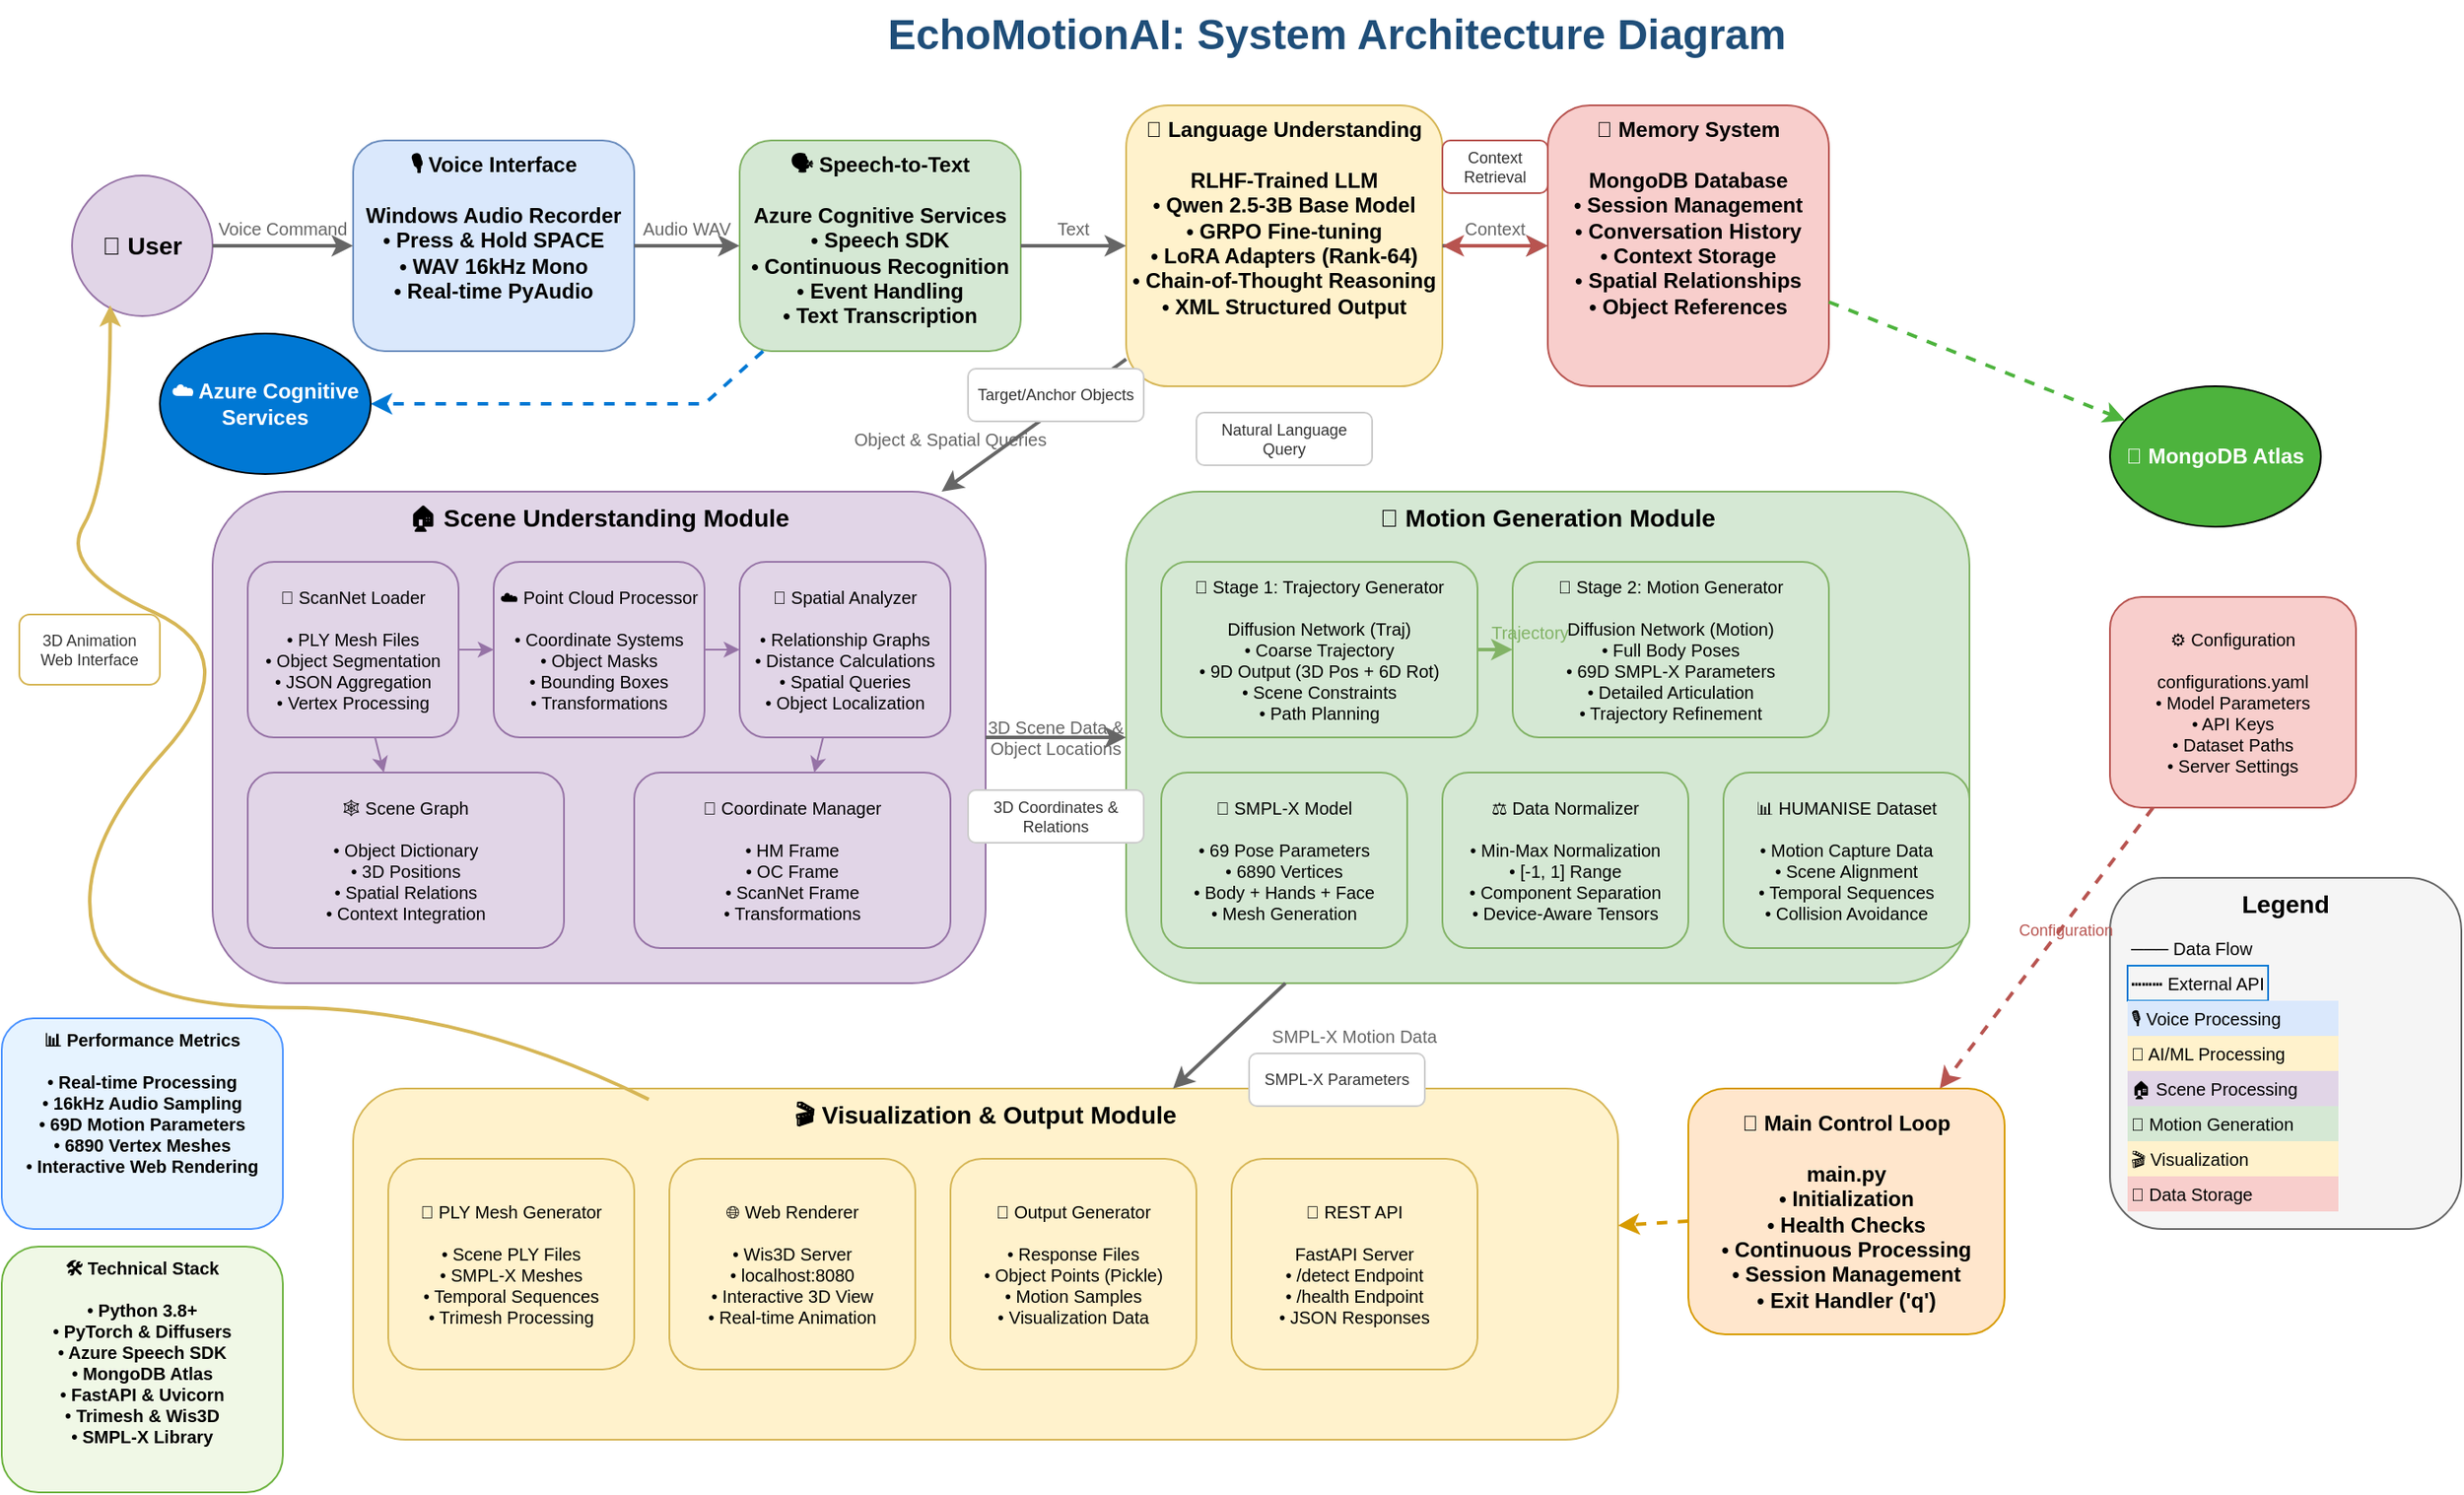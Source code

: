 <mxfile version="28.1.0">
  <diagram id="EchoMotionAI-Architecture" name="EchoMotionAI System Architecture">
    <mxGraphModel dx="2026" dy="1123" grid="1" gridSize="10" guides="1" tooltips="1" connect="1" arrows="1" fold="1" page="1" pageScale="1" pageWidth="1600" pageHeight="1200" math="0" shadow="0">
      <root>
        <mxCell id="0" />
        <mxCell id="1" parent="0" />
        <mxCell id="title" value="EchoMotionAI: System Architecture Diagram" style="text;html=1;strokeColor=none;fillColor=none;align=center;verticalAlign=middle;whiteSpace=wrap;rounded=0;fontSize=24;fontStyle=1;fontColor=#1f4e79;" parent="1" vertex="1">
          <mxGeometry x="400" y="20" width="800" height="40" as="geometry" />
        </mxCell>
        <mxCell id="user" value="👤 User" style="ellipse;whiteSpace=wrap;html=1;aspect=fixed;fillColor=#e1d5e7;strokeColor=#9673a6;fontSize=14;fontStyle=1;" parent="1" vertex="1">
          <mxGeometry x="80" y="120" width="80" height="80" as="geometry" />
        </mxCell>
        <mxCell id="voiceInterface" value="🎙️ Voice Interface&#xa;&#xa;Windows Audio Recorder&#xa;• Press &amp; Hold SPACE&#xa;• WAV 16kHz Mono&#xa;• Real-time PyAudio" style="rounded=1;whiteSpace=wrap;html=1;fillColor=#dae8fc;strokeColor=#6c8ebf;fontSize=12;verticalAlign=top;fontStyle=1;" parent="1" vertex="1">
          <mxGeometry x="240" y="100" width="160" height="120" as="geometry" />
        </mxCell>
        <mxCell id="speechToText" value="🗣️ Speech-to-Text&#xa;&#xa;Azure Cognitive Services&#xa;• Speech SDK&#xa;• Continuous Recognition&#xa;• Event Handling&#xa;• Text Transcription" style="rounded=1;whiteSpace=wrap;html=1;fillColor=#d5e8d4;strokeColor=#82b366;fontSize=12;verticalAlign=top;fontStyle=1;" parent="1" vertex="1">
          <mxGeometry x="460" y="100" width="160" height="120" as="geometry" />
        </mxCell>
        <mxCell id="languageUnderstanding" value="🧠 Language Understanding&#xa;&#xa;RLHF-Trained LLM&#xa;• Qwen 2.5-3B Base Model&#xa;• GRPO Fine-tuning&#xa;• LoRA Adapters (Rank-64)&#xa;• Chain-of-Thought Reasoning&#xa;• XML Structured Output" style="rounded=1;whiteSpace=wrap;html=1;fillColor=#fff2cc;strokeColor=#d6b656;fontSize=12;verticalAlign=top;fontStyle=1;" parent="1" vertex="1">
          <mxGeometry x="680" y="80" width="180" height="160" as="geometry" />
        </mxCell>
        <mxCell id="memorySystem" value="💾 Memory System&#xa;&#xa;MongoDB Database&#xa;• Session Management&#xa;• Conversation History&#xa;• Context Storage&#xa;• Spatial Relationships&#xa;• Object References" style="rounded=1;whiteSpace=wrap;html=1;fillColor=#f8cecc;strokeColor=#b85450;fontSize=12;verticalAlign=top;fontStyle=1;" parent="1" vertex="1">
          <mxGeometry x="920" y="80" width="160" height="160" as="geometry" />
        </mxCell>
        <mxCell id="sceneModule" value="🏠 Scene Understanding Module" style="rounded=1;whiteSpace=wrap;html=1;fillColor=#e1d5e7;strokeColor=#9673a6;fontSize=14;fontStyle=1;verticalAlign=top;" parent="1" vertex="1">
          <mxGeometry x="160" y="300" width="440" height="280" as="geometry" />
        </mxCell>
        <mxCell id="scanNetLoader" value="📁 ScanNet Loader&#xa;&#xa;• PLY Mesh Files&#xa;• Object Segmentation&#xa;• JSON Aggregation&#xa;• Vertex Processing" style="rounded=1;whiteSpace=wrap;html=1;fillColor=#e1d5e7;strokeColor=#9673a6;fontSize=10;" parent="1" vertex="1">
          <mxGeometry x="180" y="340" width="120" height="100" as="geometry" />
        </mxCell>
        <mxCell id="pointCloudProcessor" value="☁️ Point Cloud Processor&#xa;&#xa;• Coordinate Systems&#xa;• Object Masks&#xa;• Bounding Boxes&#xa;• Transformations" style="rounded=1;whiteSpace=wrap;html=1;fillColor=#e1d5e7;strokeColor=#9673a6;fontSize=10;" parent="1" vertex="1">
          <mxGeometry x="320" y="340" width="120" height="100" as="geometry" />
        </mxCell>
        <mxCell id="spatialAnalyzer" value="📐 Spatial Analyzer&#xa;&#xa;• Relationship Graphs&#xa;• Distance Calculations&#xa;• Spatial Queries&#xa;• Object Localization" style="rounded=1;whiteSpace=wrap;html=1;fillColor=#e1d5e7;strokeColor=#9673a6;fontSize=10;" parent="1" vertex="1">
          <mxGeometry x="460" y="340" width="120" height="100" as="geometry" />
        </mxCell>
        <mxCell id="sceneGraph" value="🕸️ Scene Graph&#xa;&#xa;• Object Dictionary&#xa;• 3D Positions&#xa;• Spatial Relations&#xa;• Context Integration" style="rounded=1;whiteSpace=wrap;html=1;fillColor=#e1d5e7;strokeColor=#9673a6;fontSize=10;" parent="1" vertex="1">
          <mxGeometry x="180" y="460" width="180" height="100" as="geometry" />
        </mxCell>
        <mxCell id="coordinateManager" value="🧭 Coordinate Manager&#xa;&#xa;• HM Frame&#xa;• OC Frame&#xa;• ScanNet Frame&#xa;• Transformations" style="rounded=1;whiteSpace=wrap;html=1;fillColor=#e1d5e7;strokeColor=#9673a6;fontSize=10;" parent="1" vertex="1">
          <mxGeometry x="400" y="460" width="180" height="100" as="geometry" />
        </mxCell>
        <mxCell id="motionModule" value="🏃 Motion Generation Module" style="rounded=1;whiteSpace=wrap;html=1;fillColor=#d5e8d4;strokeColor=#82b366;fontSize=14;fontStyle=1;verticalAlign=top;" parent="1" vertex="1">
          <mxGeometry x="680" y="300" width="480" height="280" as="geometry" />
        </mxCell>
        <mxCell id="stage1Diffuser" value="🎯 Stage 1: Trajectory Generator&#xa;&#xa;Diffusion Network (Traj)&#xa;• Coarse Trajectory&#xa;• 9D Output (3D Pos + 6D Rot)&#xa;• Scene Constraints&#xa;• Path Planning" style="rounded=1;whiteSpace=wrap;html=1;fillColor=#d5e8d4;strokeColor=#82b366;fontSize=10;" parent="1" vertex="1">
          <mxGeometry x="700" y="340" width="180" height="100" as="geometry" />
        </mxCell>
        <mxCell id="stage2Diffuser" value="🤸 Stage 2: Motion Generator&#xa;&#xa;Diffusion Network (Motion)&#xa;• Full Body Poses&#xa;• 69D SMPL-X Parameters&#xa;• Detailed Articulation&#xa;• Trajectory Refinement" style="rounded=1;whiteSpace=wrap;html=1;fillColor=#d5e8d4;strokeColor=#82b366;fontSize=10;" parent="1" vertex="1">
          <mxGeometry x="900" y="340" width="180" height="100" as="geometry" />
        </mxCell>
        <mxCell id="smplxModel" value="👤 SMPL-X Model&#xa;&#xa;• 69 Pose Parameters&#xa;• 6890 Vertices&#xa;• Body + Hands + Face&#xa;• Mesh Generation" style="rounded=1;whiteSpace=wrap;html=1;fillColor=#d5e8d4;strokeColor=#82b366;fontSize=10;" parent="1" vertex="1">
          <mxGeometry x="700" y="460" width="140" height="100" as="geometry" />
        </mxCell>
        <mxCell id="normalizer" value="⚖️ Data Normalizer&#xa;&#xa;• Min-Max Normalization&#xa;• [-1, 1] Range&#xa;• Component Separation&#xa;• Device-Aware Tensors" style="rounded=1;whiteSpace=wrap;html=1;fillColor=#d5e8d4;strokeColor=#82b366;fontSize=10;" parent="1" vertex="1">
          <mxGeometry x="860" y="460" width="140" height="100" as="geometry" />
        </mxCell>
        <mxCell id="humaniseDataset" value="📊 HUMANISE Dataset&#xa;&#xa;• Motion Capture Data&#xa;• Scene Alignment&#xa;• Temporal Sequences&#xa;• Collision Avoidance" style="rounded=1;whiteSpace=wrap;html=1;fillColor=#d5e8d4;strokeColor=#82b366;fontSize=10;" parent="1" vertex="1">
          <mxGeometry x="1020" y="460" width="140" height="100" as="geometry" />
        </mxCell>
        <mxCell id="visualizationModule" value="🎬 Visualization &amp; Output Module" style="rounded=1;whiteSpace=wrap;html=1;fillColor=#fff2cc;strokeColor=#d6b656;fontSize=14;fontStyle=1;verticalAlign=top;" parent="1" vertex="1">
          <mxGeometry x="240" y="640" width="720" height="200" as="geometry" />
        </mxCell>
        <mxCell id="plyGenerator" value="📐 PLY Mesh Generator&#xa;&#xa;• Scene PLY Files&#xa;• SMPL-X Meshes&#xa;• Temporal Sequences&#xa;• Trimesh Processing" style="rounded=1;whiteSpace=wrap;html=1;fillColor=#fff2cc;strokeColor=#d6b656;fontSize=10;" parent="1" vertex="1">
          <mxGeometry x="260" y="680" width="140" height="120" as="geometry" />
        </mxCell>
        <mxCell id="webRenderer" value="🌐 Web Renderer&#xa;&#xa;• Wis3D Server&#xa;• localhost:8080&#xa;• Interactive 3D View&#xa;• Real-time Animation" style="rounded=1;whiteSpace=wrap;html=1;fillColor=#fff2cc;strokeColor=#d6b656;fontSize=10;" parent="1" vertex="1">
          <mxGeometry x="420" y="680" width="140" height="120" as="geometry" />
        </mxCell>
        <mxCell id="outputFiles" value="📁 Output Generator&#xa;&#xa;• Response Files&#xa;• Object Points (Pickle)&#xa;• Motion Samples&#xa;• Visualization Data" style="rounded=1;whiteSpace=wrap;html=1;fillColor=#fff2cc;strokeColor=#d6b656;fontSize=10;" parent="1" vertex="1">
          <mxGeometry x="580" y="680" width="140" height="120" as="geometry" />
        </mxCell>
        <mxCell id="apiEndpoints" value="🔌 REST API&#xa;&#xa;FastAPI Server&#xa;• /detect Endpoint&#xa;• /health Endpoint&#xa;• JSON Responses" style="rounded=1;whiteSpace=wrap;html=1;fillColor=#fff2cc;strokeColor=#d6b656;fontSize=10;" parent="1" vertex="1">
          <mxGeometry x="740" y="680" width="140" height="120" as="geometry" />
        </mxCell>
        <mxCell id="azureCloud" value="☁️ Azure Cognitive Services" style="ellipse;whiteSpace=wrap;html=1;fillColor=#0078d4;fontColor=white;fontSize=12;fontStyle=1;" parent="1" vertex="1">
          <mxGeometry x="130" y="210" width="120" height="80" as="geometry" />
        </mxCell>
        <mxCell id="mongoCloud" value="🍃 MongoDB Atlas" style="ellipse;whiteSpace=wrap;html=1;fillColor=#4db33d;fontColor=white;fontSize=12;fontStyle=1;" parent="1" vertex="1">
          <mxGeometry x="1240" y="240" width="120" height="80" as="geometry" />
        </mxCell>
        <mxCell id="config" value="⚙️ Configuration&#xa;&#xa;configurations.yaml&#xa;• Model Parameters&#xa;• API Keys&#xa;• Dataset Paths&#xa;• Server Settings" style="rounded=1;whiteSpace=wrap;html=1;fillColor=#f8cecc;strokeColor=#b85450;fontSize=10;" parent="1" vertex="1">
          <mxGeometry x="1240" y="360" width="140" height="120" as="geometry" />
        </mxCell>
        <mxCell id="mainLoop" value="🔄 Main Control Loop&#xa;&#xa;main.py&#xa;• Initialization&#xa;• Health Checks&#xa;• Continuous Processing&#xa;• Session Management&#xa;• Exit Handler (&#39;q&#39;)" style="rounded=1;whiteSpace=wrap;html=1;fillColor=#ffe6cc;strokeColor=#d79b00;fontSize=12;fontStyle=1;" parent="1" vertex="1">
          <mxGeometry x="1000" y="640" width="180" height="140" as="geometry" />
        </mxCell>
        <mxCell id="arrow1" value="" style="endArrow=classic;html=1;rounded=0;strokeWidth=2;strokeColor=#666666;" parent="1" source="user" target="voiceInterface" edge="1">
          <mxGeometry width="50" height="50" relative="1" as="geometry">
            <mxPoint x="160" y="160" as="sourcePoint" />
            <mxPoint x="240" y="160" as="targetPoint" />
          </mxGeometry>
        </mxCell>
        <mxCell id="label1" value="Voice Command" style="text;html=1;strokeColor=none;fillColor=none;align=center;verticalAlign=middle;whiteSpace=wrap;rounded=0;fontSize=10;fontColor=#666666;" parent="1" vertex="1">
          <mxGeometry x="160" y="140" width="80" height="20" as="geometry" />
        </mxCell>
        <mxCell id="arrow2" value="" style="endArrow=classic;html=1;rounded=0;strokeWidth=2;strokeColor=#666666;" parent="1" source="voiceInterface" target="speechToText" edge="1">
          <mxGeometry width="50" height="50" relative="1" as="geometry">
            <mxPoint x="400" y="160" as="sourcePoint" />
            <mxPoint x="460" y="160" as="targetPoint" />
          </mxGeometry>
        </mxCell>
        <mxCell id="label2" value="Audio WAV" style="text;html=1;strokeColor=none;fillColor=none;align=center;verticalAlign=middle;whiteSpace=wrap;rounded=0;fontSize=10;fontColor=#666666;" parent="1" vertex="1">
          <mxGeometry x="400" y="140" width="60" height="20" as="geometry" />
        </mxCell>
        <mxCell id="arrow3" value="" style="endArrow=classic;html=1;rounded=0;strokeWidth=2;strokeColor=#666666;" parent="1" source="speechToText" target="languageUnderstanding" edge="1">
          <mxGeometry width="50" height="50" relative="1" as="geometry">
            <mxPoint x="620" y="160" as="sourcePoint" />
            <mxPoint x="680" y="160" as="targetPoint" />
          </mxGeometry>
        </mxCell>
        <mxCell id="label3" value="Text" style="text;html=1;strokeColor=none;fillColor=none;align=center;verticalAlign=middle;whiteSpace=wrap;rounded=0;fontSize=10;fontColor=#666666;" parent="1" vertex="1">
          <mxGeometry x="620" y="140" width="60" height="20" as="geometry" />
        </mxCell>
        <mxCell id="arrow4" value="" style="endArrow=classic;html=1;rounded=0;strokeWidth=2;strokeColor=#666666;" parent="1" source="languageUnderstanding" target="memorySystem" edge="1">
          <mxGeometry width="50" height="50" relative="1" as="geometry">
            <mxPoint x="860" y="160" as="sourcePoint" />
            <mxPoint x="920" y="160" as="targetPoint" />
          </mxGeometry>
        </mxCell>
        <mxCell id="label4" value="Context" style="text;html=1;strokeColor=none;fillColor=none;align=center;verticalAlign=middle;whiteSpace=wrap;rounded=0;fontSize=10;fontColor=#666666;" parent="1" vertex="1">
          <mxGeometry x="860" y="140" width="60" height="20" as="geometry" />
        </mxCell>
        <mxCell id="arrow5" value="" style="endArrow=classic;html=1;rounded=0;strokeWidth=2;strokeColor=#666666;" parent="1" source="languageUnderstanding" target="sceneModule" edge="1">
          <mxGeometry width="50" height="50" relative="1" as="geometry">
            <mxPoint x="770" y="240" as="sourcePoint" />
            <mxPoint x="380" y="300" as="targetPoint" />
          </mxGeometry>
        </mxCell>
        <mxCell id="label5" value="Object &amp; Spatial Queries" style="text;html=1;strokeColor=none;fillColor=none;align=center;verticalAlign=middle;whiteSpace=wrap;rounded=0;fontSize=10;fontColor=#666666;" parent="1" vertex="1">
          <mxGeometry x="520" y="260" width="120" height="20" as="geometry" />
        </mxCell>
        <mxCell id="arrow6" value="" style="endArrow=classic;html=1;rounded=0;strokeWidth=2;strokeColor=#666666;" parent="1" source="sceneModule" target="motionModule" edge="1">
          <mxGeometry width="50" height="50" relative="1" as="geometry">
            <mxPoint x="600" y="440" as="sourcePoint" />
            <mxPoint x="680" y="440" as="targetPoint" />
          </mxGeometry>
        </mxCell>
        <mxCell id="label6" value="3D Scene Data &amp; Object Locations" style="text;html=1;strokeColor=none;fillColor=none;align=center;verticalAlign=middle;whiteSpace=wrap;rounded=0;fontSize=10;fontColor=#666666;" parent="1" vertex="1">
          <mxGeometry x="600" y="420" width="80" height="40" as="geometry" />
        </mxCell>
        <mxCell id="arrow7" value="" style="endArrow=classic;html=1;rounded=0;strokeWidth=2;strokeColor=#666666;" parent="1" source="motionModule" target="visualizationModule" edge="1">
          <mxGeometry width="50" height="50" relative="1" as="geometry">
            <mxPoint x="920" y="580" as="sourcePoint" />
            <mxPoint x="600" y="640" as="targetPoint" />
          </mxGeometry>
        </mxCell>
        <mxCell id="label7" value="SMPL-X Motion Data" style="text;html=1;strokeColor=none;fillColor=none;align=center;verticalAlign=middle;whiteSpace=wrap;rounded=0;fontSize=10;fontColor=#666666;" parent="1" vertex="1">
          <mxGeometry x="760" y="600" width="100" height="20" as="geometry" />
        </mxCell>
        <mxCell id="arrow8" value="" style="endArrow=classic;html=1;rounded=0;strokeWidth=2;strokeColor=#0078d4;dashed=1;" parent="1" source="speechToText" target="azureCloud" edge="1">
          <mxGeometry width="50" height="50" relative="1" as="geometry">
            <mxPoint x="620" y="160" as="sourcePoint" />
            <mxPoint x="1240" y="160" as="targetPoint" />
            <Array as="points">
              <mxPoint x="440" y="250" />
            </Array>
          </mxGeometry>
        </mxCell>
        <mxCell id="arrow9" value="" style="endArrow=classic;html=1;rounded=0;strokeWidth=2;strokeColor=#4db33d;dashed=1;" parent="1" source="memorySystem" target="mongoCloud" edge="1">
          <mxGeometry width="50" height="50" relative="1" as="geometry">
            <mxPoint x="1080" y="200" as="sourcePoint" />
            <mxPoint x="1240" y="280" as="targetPoint" />
          </mxGeometry>
        </mxCell>
        <mxCell id="arrow10" value="" style="endArrow=classic;html=1;rounded=0;strokeWidth=2;strokeColor=#d79b00;dashed=1;" parent="1" source="mainLoop" target="visualizationModule" edge="1">
          <mxGeometry width="50" height="50" relative="1" as="geometry">
            <mxPoint x="1000" y="740" as="sourcePoint" />
            <mxPoint x="960" y="740" as="targetPoint" />
          </mxGeometry>
        </mxCell>
        <mxCell id="arrow11" value="" style="endArrow=classic;html=1;rounded=0;strokeWidth=2;strokeColor=#82b366;" parent="1" source="stage1Diffuser" target="stage2Diffuser" edge="1">
          <mxGeometry width="50" height="50" relative="1" as="geometry">
            <mxPoint x="880" y="390" as="sourcePoint" />
            <mxPoint x="900" y="390" as="targetPoint" />
          </mxGeometry>
        </mxCell>
        <mxCell id="label11" value="Trajectory" style="text;html=1;strokeColor=none;fillColor=none;align=center;verticalAlign=middle;whiteSpace=wrap;rounded=0;fontSize=10;fontColor=#82b366;" parent="1" vertex="1">
          <mxGeometry x="880" y="370" width="60" height="20" as="geometry" />
        </mxCell>
        <mxCell id="arrow12" value="" style="endArrow=classic;html=1;rounded=0;strokeWidth=1;strokeColor=#9673a6;" parent="1" source="scanNetLoader" target="pointCloudProcessor" edge="1">
          <mxGeometry relative="1" as="geometry" />
        </mxCell>
        <mxCell id="arrow13" value="" style="endArrow=classic;html=1;rounded=0;strokeWidth=1;strokeColor=#9673a6;" parent="1" source="pointCloudProcessor" target="spatialAnalyzer" edge="1">
          <mxGeometry relative="1" as="geometry" />
        </mxCell>
        <mxCell id="arrow14" value="" style="endArrow=classic;html=1;rounded=0;strokeWidth=1;strokeColor=#9673a6;" parent="1" source="scanNetLoader" target="sceneGraph" edge="1">
          <mxGeometry relative="1" as="geometry">
            <mxPoint x="240" y="450" as="sourcePoint" />
            <mxPoint x="270" y="460" as="targetPoint" />
          </mxGeometry>
        </mxCell>
        <mxCell id="arrow15" value="" style="endArrow=classic;html=1;rounded=0;strokeWidth=1;strokeColor=#9673a6;" parent="1" source="spatialAnalyzer" target="coordinateManager" edge="1">
          <mxGeometry relative="1" as="geometry">
            <mxPoint x="520" y="450" as="sourcePoint" />
            <mxPoint x="490" y="460" as="targetPoint" />
          </mxGeometry>
        </mxCell>
        <mxCell id="legend" value="Legend" style="rounded=1;whiteSpace=wrap;html=1;fillColor=#f5f5f5;strokeColor=#666666;fontSize=14;fontStyle=1;verticalAlign=top;" parent="1" vertex="1">
          <mxGeometry x="1240" y="520" width="200" height="200" as="geometry" />
        </mxCell>
        <mxCell id="legendItem1" value="─── Data Flow" style="text;html=1;strokeColor=none;fillColor=none;align=left;verticalAlign=middle;whiteSpace=wrap;rounded=0;fontSize=10;" parent="1" vertex="1">
          <mxGeometry x="1250" y="550" width="80" height="20" as="geometry" />
        </mxCell>
        <mxCell id="legendItem2" value="┅┅┅ External API" style="text;html=1;strokeColor=none;fillColor=none;align=left;verticalAlign=middle;whiteSpace=wrap;rounded=0;fontSize=10;strokeColor=#0078d4;" parent="1" vertex="1">
          <mxGeometry x="1250" y="570" width="80" height="20" as="geometry" />
        </mxCell>
        <mxCell id="legendItem3" value="🎙️ Voice Processing" style="text;html=1;strokeColor=none;fillColor=none;align=left;verticalAlign=middle;whiteSpace=wrap;rounded=0;fontSize=10;fillColor=#dae8fc;" parent="1" vertex="1">
          <mxGeometry x="1250" y="590" width="120" height="20" as="geometry" />
        </mxCell>
        <mxCell id="legendItem4" value="🧠 AI/ML Processing" style="text;html=1;strokeColor=none;fillColor=none;align=left;verticalAlign=middle;whiteSpace=wrap;rounded=0;fontSize=10;fillColor=#fff2cc;" parent="1" vertex="1">
          <mxGeometry x="1250" y="610" width="120" height="20" as="geometry" />
        </mxCell>
        <mxCell id="legendItem5" value="🏠 Scene Processing" style="text;html=1;strokeColor=none;fillColor=none;align=left;verticalAlign=middle;whiteSpace=wrap;rounded=0;fontSize=10;fillColor=#e1d5e7;" parent="1" vertex="1">
          <mxGeometry x="1250" y="630" width="120" height="20" as="geometry" />
        </mxCell>
        <mxCell id="legendItem6" value="🏃 Motion Generation" style="text;html=1;strokeColor=none;fillColor=none;align=left;verticalAlign=middle;whiteSpace=wrap;rounded=0;fontSize=10;fillColor=#d5e8d4;" parent="1" vertex="1">
          <mxGeometry x="1250" y="650" width="120" height="20" as="geometry" />
        </mxCell>
        <mxCell id="legendItem7" value="🎬 Visualization" style="text;html=1;strokeColor=none;fillColor=none;align=left;verticalAlign=middle;whiteSpace=wrap;rounded=0;fontSize=10;fillColor=#fff2cc;" parent="1" vertex="1">
          <mxGeometry x="1250" y="670" width="120" height="20" as="geometry" />
        </mxCell>
        <mxCell id="legendItem8" value="💾 Data Storage" style="text;html=1;strokeColor=none;fillColor=none;align=left;verticalAlign=middle;whiteSpace=wrap;rounded=0;fontSize=10;fillColor=#f8cecc;" parent="1" vertex="1">
          <mxGeometry x="1250" y="690" width="120" height="20" as="geometry" />
        </mxCell>
        <mxCell id="dataFlow1" value="Natural Language Query" style="text;html=1;strokeColor=none;fillColor=#ffffff;align=center;verticalAlign=middle;whiteSpace=wrap;rounded=1;fontSize=9;fontColor=#333333;strokeColor=#cccccc;" parent="1" vertex="1">
          <mxGeometry x="720" y="255" width="100" height="30" as="geometry" />
        </mxCell>
        <mxCell id="dataFlow2" value="Target/Anchor Objects" style="text;html=1;strokeColor=none;fillColor=#ffffff;align=center;verticalAlign=middle;whiteSpace=wrap;rounded=1;fontSize=9;fontColor=#333333;strokeColor=#cccccc;" parent="1" vertex="1">
          <mxGeometry x="590" y="230" width="100" height="30" as="geometry" />
        </mxCell>
        <mxCell id="dataFlow3" value="3D Coordinates &amp; Relations" style="text;html=1;strokeColor=none;fillColor=#ffffff;align=center;verticalAlign=middle;whiteSpace=wrap;rounded=1;fontSize=9;fontColor=#333333;strokeColor=#cccccc;" parent="1" vertex="1">
          <mxGeometry x="590" y="470" width="100" height="30" as="geometry" />
        </mxCell>
        <mxCell id="dataFlow4" value="SMPL-X Parameters" style="text;html=1;strokeColor=none;fillColor=#ffffff;align=center;verticalAlign=middle;whiteSpace=wrap;rounded=1;fontSize=9;fontColor=#333333;strokeColor=#cccccc;" parent="1" vertex="1">
          <mxGeometry x="750" y="620" width="100" height="30" as="geometry" />
        </mxCell>
        <mxCell id="metrics" value="📊 Performance Metrics&#xa;&#xa;• Real-time Processing&#xa;• 16kHz Audio Sampling&#xa;• 69D Motion Parameters&#xa;• 6890 Vertex Meshes&#xa;• Interactive Web Rendering" style="rounded=1;whiteSpace=wrap;html=1;fillColor=#e6f3ff;strokeColor=#4d94ff;fontSize=10;verticalAlign=top;fontStyle=1;" parent="1" vertex="1">
          <mxGeometry x="40" y="600" width="160" height="120" as="geometry" />
        </mxCell>
        <mxCell id="techSpecs" value="🛠️ Technical Stack&#xa;&#xa;• Python 3.8+&#xa;• PyTorch &amp; Diffusers&#xa;• Azure Speech SDK&#xa;• MongoDB Atlas&#xa;• FastAPI &amp; Uvicorn&#xa;• Trimesh &amp; Wis3D&#xa;• SMPL-X Library" style="rounded=1;whiteSpace=wrap;html=1;fillColor=#f0f8e6;strokeColor=#6db33f;fontSize=10;verticalAlign=top;fontStyle=1;" parent="1" vertex="1">
          <mxGeometry x="40" y="730" width="160" height="140" as="geometry" />
        </mxCell>
        <mxCell id="arrow16" value="" style="endArrow=classic;html=1;rounded=0;strokeWidth=2;strokeColor=#b85450;dashed=1;" parent="1" source="config" target="mainLoop" edge="1">
          <mxGeometry width="50" height="50" relative="1" as="geometry">
            <mxPoint x="1240" y="420" as="sourcePoint" />
            <mxPoint x="1180" y="650" as="targetPoint" />
          </mxGeometry>
        </mxCell>
        <mxCell id="configLabel" value="Configuration" style="text;html=1;strokeColor=none;fillColor=none;align=center;verticalAlign=middle;whiteSpace=wrap;rounded=0;fontSize=9;fontColor=#b85450;" parent="1" vertex="1">
          <mxGeometry x="1180" y="540" width="70" height="20" as="geometry" />
        </mxCell>
        <mxCell id="arrow17" value="" style="endArrow=classic;html=1;rounded=0;strokeWidth=2;strokeColor=#d6b656;curved=1;" parent="1" edge="1">
          <mxGeometry width="50" height="50" relative="1" as="geometry">
            <mxPoint x="408.261" y="646.17" as="sourcePoint" />
            <mxPoint x="101.74" y="193.82" as="targetPoint" />
            <Array as="points">
              <mxPoint x="301.74" y="593.82" />
              <mxPoint x="101.74" y="593.82" />
              <mxPoint x="81.74" y="503.82" />
              <mxPoint x="181.74" y="393.82" />
              <mxPoint x="71.74" y="343.82" />
              <mxPoint x="101.74" y="293.82" />
            </Array>
          </mxGeometry>
        </mxCell>
        <mxCell id="outputLabel" value="3D Animation&#xa;Web Interface" style="text;html=1;strokeColor=none;fillColor=#ffffff;align=center;verticalAlign=middle;whiteSpace=wrap;rounded=1;fontSize=9;fontColor=#333333;strokeColor=#d6b656;" parent="1" vertex="1">
          <mxGeometry x="50" y="370" width="80" height="40" as="geometry" />
        </mxCell>
        <mxCell id="arrow18" value="" style="endArrow=classic;startArrow=classic;html=1;rounded=0;strokeWidth=2;strokeColor=#b85450;" parent="1" source="memorySystem" target="languageUnderstanding" edge="1">
          <mxGeometry width="50" height="50" relative="1" as="geometry">
            <mxPoint x="920" y="160" as="sourcePoint" />
            <mxPoint x="860" y="160" as="targetPoint" />
          </mxGeometry>
        </mxCell>
        <mxCell id="memoryLabel" value="Context&#xa;Retrieval" style="text;html=1;strokeColor=none;fillColor=#ffffff;align=center;verticalAlign=middle;whiteSpace=wrap;rounded=1;fontSize=9;fontColor=#333333;strokeColor=#b85450;" parent="1" vertex="1">
          <mxGeometry x="860" y="100" width="60" height="30" as="geometry" />
        </mxCell>
      </root>
    </mxGraphModel>
  </diagram>
</mxfile>
